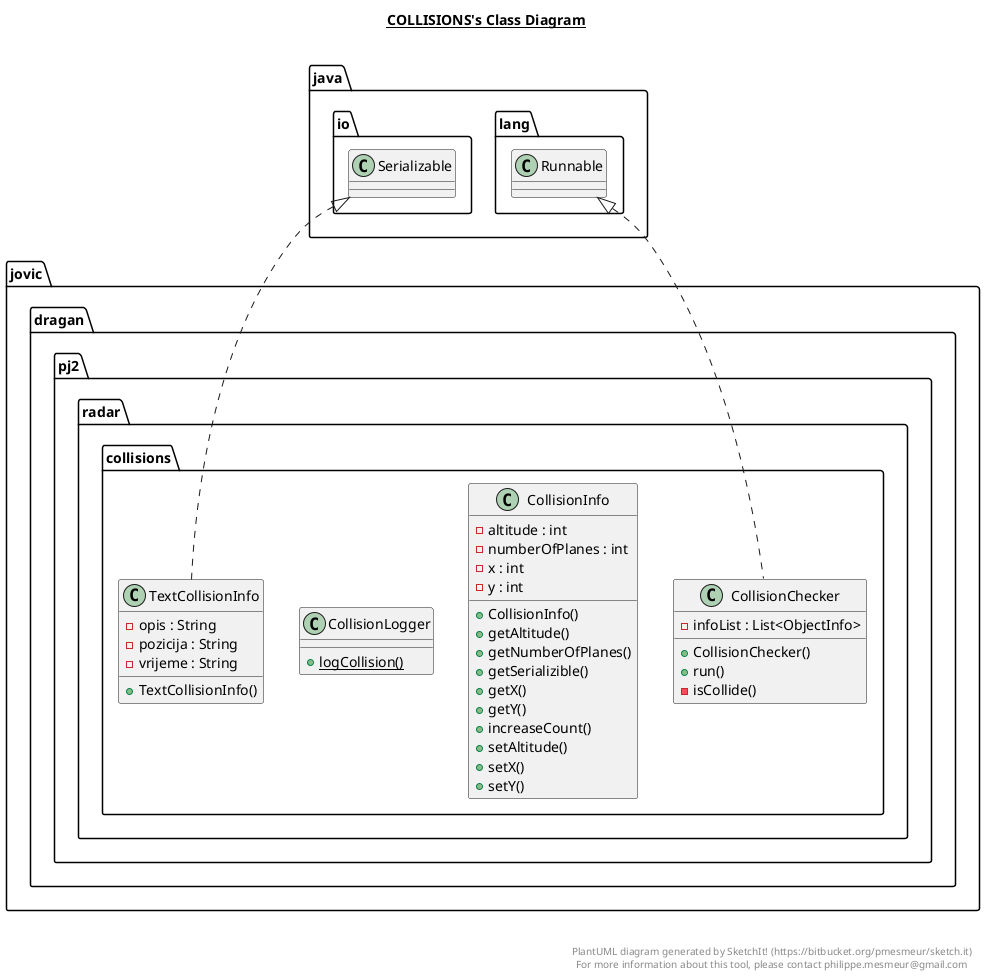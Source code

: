 @startuml

title __COLLISIONS's Class Diagram__\n

  namespace jovic.dragan.pj2.radar {
    namespace collisions {
      class jovic.dragan.pj2.radar.collisions.CollisionChecker {
          - infoList : List<ObjectInfo>
          + CollisionChecker()
          + run()
          - isCollide()
      }
    }
  }
  

  namespace jovic.dragan.pj2.radar {
    namespace collisions {
      class jovic.dragan.pj2.radar.collisions.CollisionInfo {
          - altitude : int
          - numberOfPlanes : int
          - x : int
          - y : int
          + CollisionInfo()
          + getAltitude()
          + getNumberOfPlanes()
          + getSerializible()
          + getX()
          + getY()
          + increaseCount()
          + setAltitude()
          + setX()
          + setY()
      }
    }
  }
  

  namespace jovic.dragan.pj2.radar {
    namespace collisions {
      class jovic.dragan.pj2.radar.collisions.CollisionLogger {
          {static} + logCollision()
      }
    }
  }
  

  namespace jovic.dragan.pj2.radar {
    namespace collisions {
      class jovic.dragan.pj2.radar.collisions.TextCollisionInfo {
          - opis : String
          - pozicija : String
          - vrijeme : String
          + TextCollisionInfo()
      }
    }
  }
  

  jovic.dragan.pj2.radar.collisions.CollisionChecker .up.|> java.lang.Runnable
  jovic.dragan.pj2.radar.collisions.TextCollisionInfo .up.|> java.io.Serializable


right footer


PlantUML diagram generated by SketchIt! (https://bitbucket.org/pmesmeur/sketch.it)
For more information about this tool, please contact philippe.mesmeur@gmail.com
endfooter

@enduml
